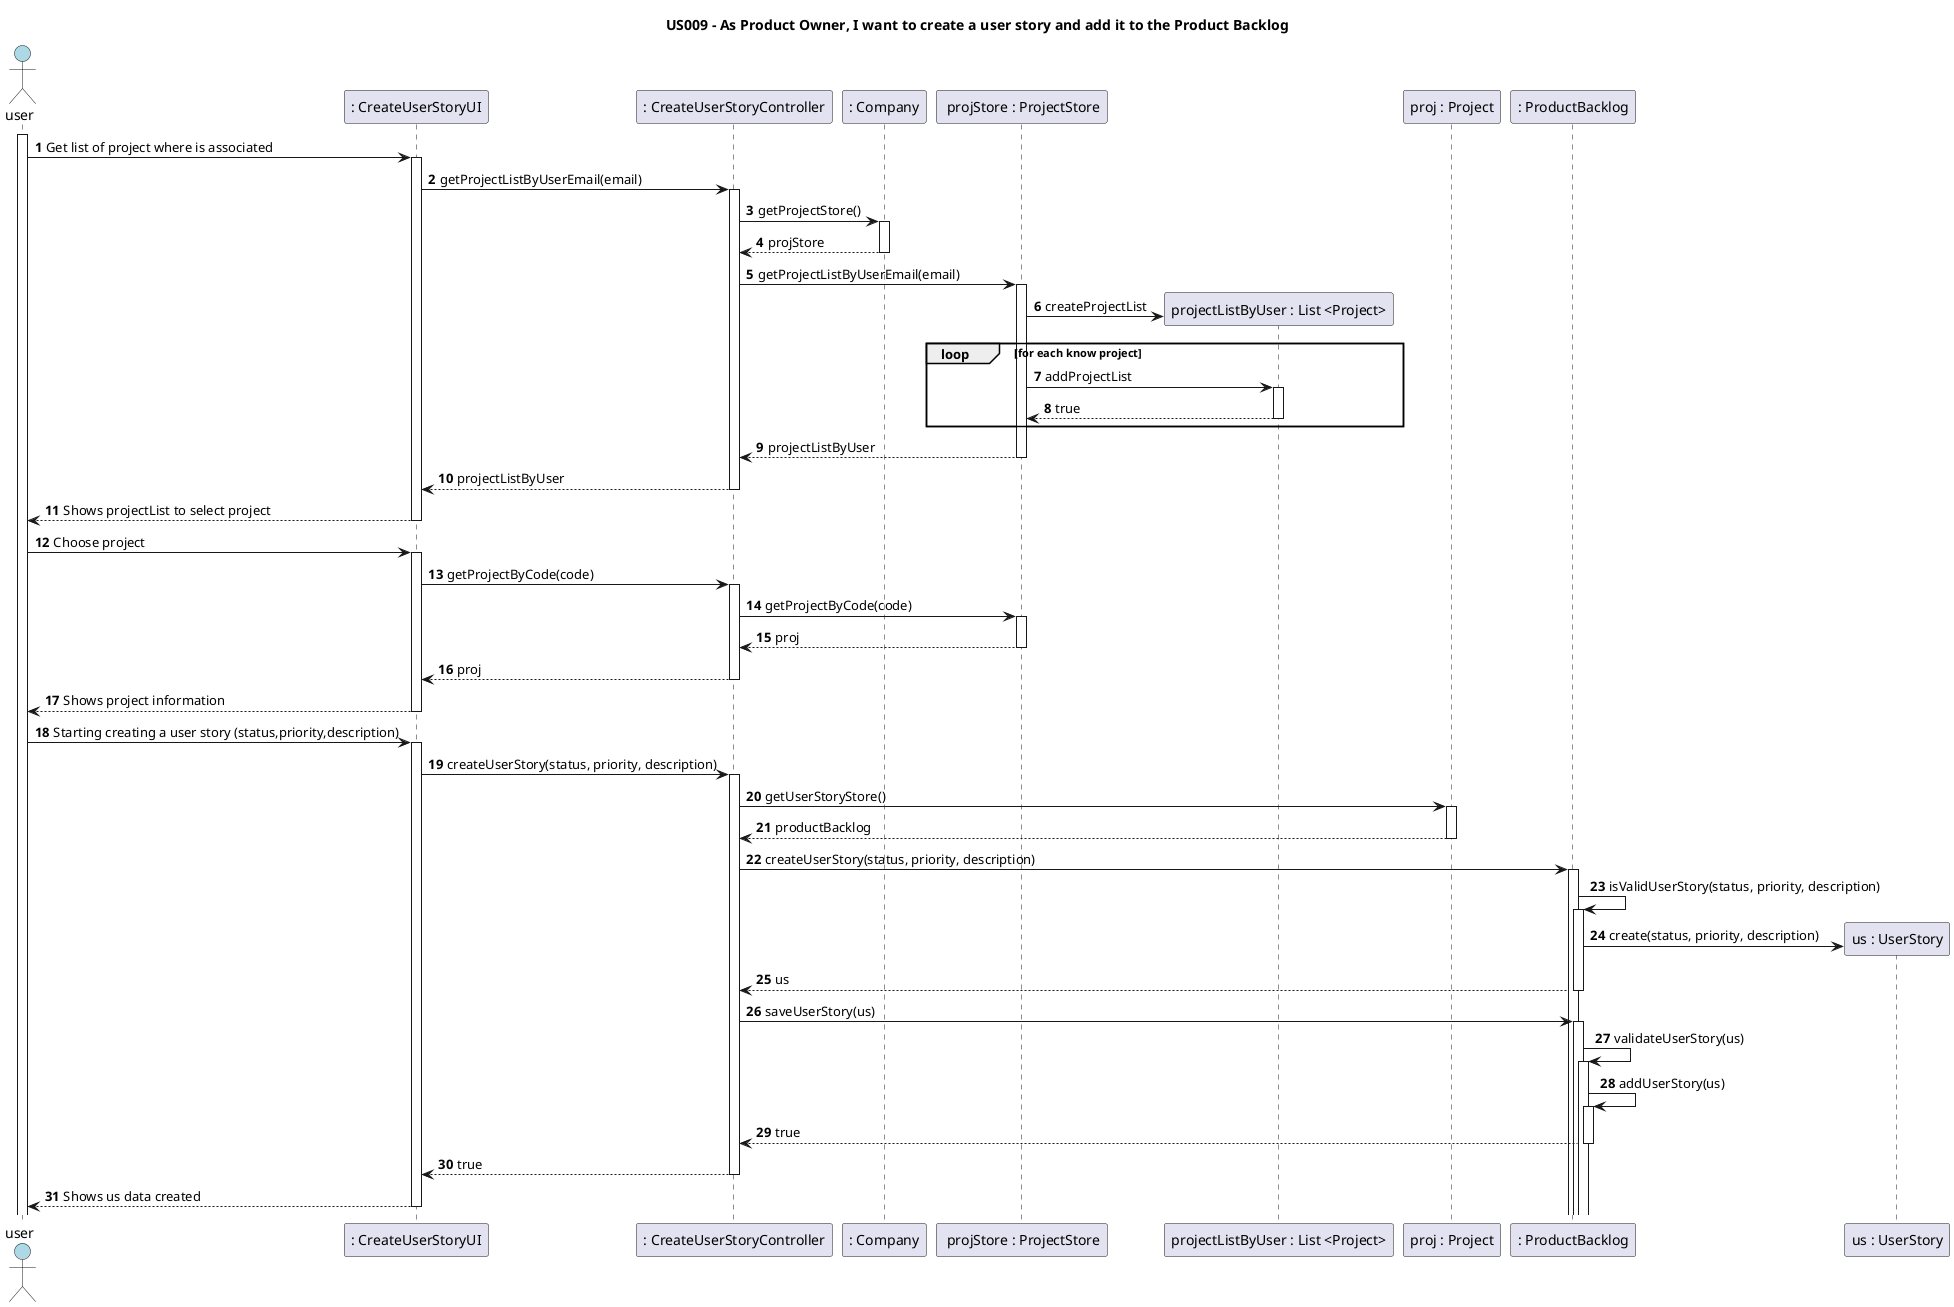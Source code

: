 @startuml
'https://plantuml.com/sequence-diagram

title US009 - As Product Owner, I want to create a user story and add it to the Product Backlog

autoactivate on
autonumber

actor "user" as User #lightblue
participant ": CreateUserStoryUI" as System
participant ": CreateUserStoryController" as Ctrl
participant ": Company" as C1
participant " projStore : ProjectStore" as C2
participant "projectListByUser : List <Project>" as C2.1
participant "proj : Project" as C3
participant ": ProductBacklog" as C4
participant "us : UserStory" as C5

activate User


User -> System: Get list of project where is associated
System -> Ctrl: getProjectListByUserEmail(email)
Ctrl -> C1: getProjectStore()
C1 --> Ctrl: projStore
Ctrl -> C2: getProjectListByUserEmail(email)
C2 -> C2.1 ** : createProjectList

 loop for each know project
C2->C2.1 : addProjectList
C2.1-->C2 : true
end

C2 --> Ctrl: projectListByUser
Ctrl --> System: projectListByUser
System --> User : Shows projectList to select project

User -> System: Choose project
System -> Ctrl: getProjectByCode(code)
Ctrl -> C2 : getProjectByCode(code)
C2 --> Ctrl : proj
Ctrl --> System : proj
System --> User :Shows project information

User -> System: Starting creating a user story (status,priority,description)
System -> Ctrl: createUserStory(status, priority, description)
Ctrl-> C3 : getUserStoryStore()
C3 --> Ctrl : productBacklog
Ctrl -> C4 : createUserStory(status, priority, description)
C4->C4 : isValidUserStory(status, priority, description)
C4 -> C5 ** : create(status, priority, description)
C4-->Ctrl : us
Ctrl->C4 : saveUserStory(us)
C4->C4 : validateUserStory(us)
C4->C4 : addUserStory(us)
C4-->Ctrl : true
Ctrl --> System : true
System --> User : Shows us data created

@enduml

